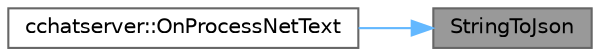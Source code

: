 digraph "StringToJson"
{
 // LATEX_PDF_SIZE
  bgcolor="transparent";
  edge [fontname=Helvetica,fontsize=10,labelfontname=Helvetica,labelfontsize=10];
  node [fontname=Helvetica,fontsize=10,shape=box,height=0.2,width=0.4];
  rankdir="RL";
  Node1 [id="Node000001",label="StringToJson",height=0.2,width=0.4,color="gray40", fillcolor="grey60", style="filled", fontcolor="black",tooltip="QString 转 QJsonObject。"];
  Node1 -> Node2 [id="edge1_Node000001_Node000002",dir="back",color="steelblue1",style="solid",tooltip=" "];
  Node2 [id="Node000002",label="cchatserver::OnProcessNetText",height=0.2,width=0.4,color="grey40", fillcolor="white", style="filled",URL="$classcchatserver.html#a2122f43bc76cad23f89fc7d696f6c2e2",tooltip="处理网络字符串消息"];
}
